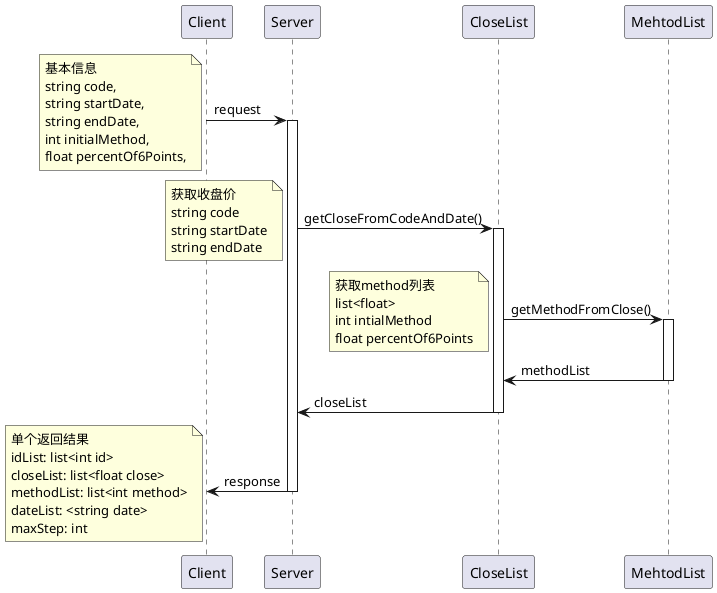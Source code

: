 @startuml single

'单个获取method数据'
Client -> Server : request
activate Server
note left 
基本信息
string code, 
string startDate, 
string endDate, 
int initialMethod, 
float percentOf6Points,
end note

Server -> CloseList: getCloseFromCodeAndDate()
activate CloseList
note left
获取收盘价
string code
string startDate
string endDate
end note

CloseList -> MehtodList: getMethodFromClose()
activate MehtodList
note left
获取method列表
list<float>
int intialMethod
float percentOf6Points
end note

MehtodList -> CloseList: methodList
deactivate MehtodList
CloseList -> Server: closeList
deactivate CloseList

Client <- Server : response
note left
单个返回结果
idList: list<int id>
closeList: list<float close>
methodList: list<int method>
dateList: <string date>
maxStep: int
end note
deactivate Server

@enduml

